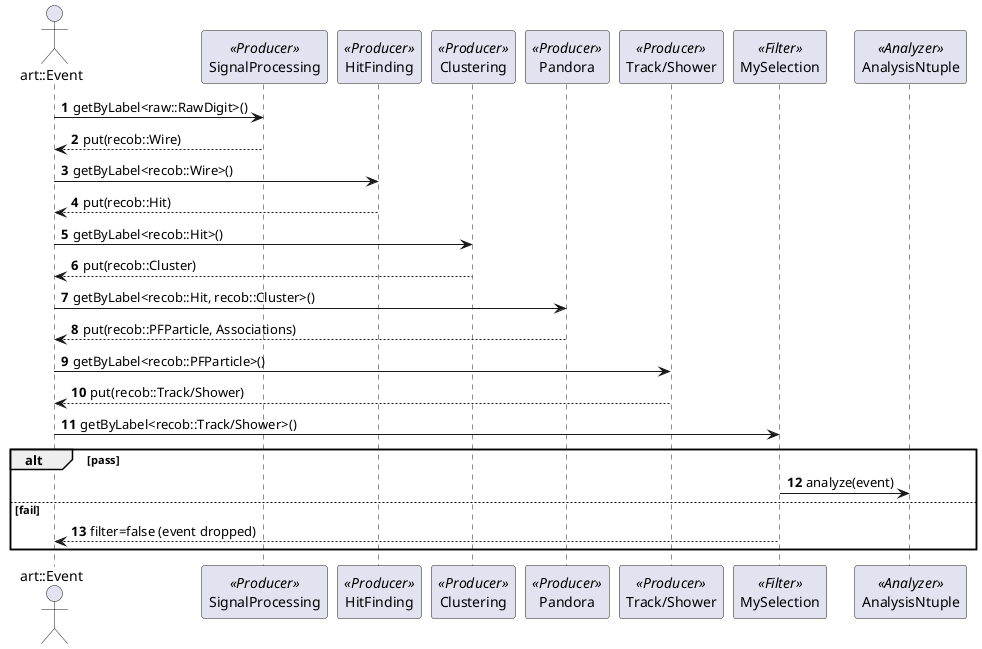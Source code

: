 @startuml LArSoft_Sequence
autonumber
actor "art::Event" as E
participant "SignalProcessing" as SP <<Producer>>
participant "HitFinding" as HF <<Producer>>
participant "Clustering" as CL <<Producer>>
participant "Pandora" as PA <<Producer>>
participant "Track/Shower" as TS <<Producer>>
participant "MySelection" as SEL <<Filter>>
participant "AnalysisNtuple" as AN <<Analyzer>>

E -> SP: getByLabel<raw::RawDigit>()
SP --> E: put(recob::Wire)
E -> HF: getByLabel<recob::Wire>()
HF --> E: put(recob::Hit)
E -> CL: getByLabel<recob::Hit>()
CL --> E: put(recob::Cluster)
E -> PA: getByLabel<recob::Hit, recob::Cluster>()
PA --> E: put(recob::PFParticle, Associations)
E -> TS: getByLabel<recob::PFParticle>()
TS --> E: put(recob::Track/Shower)
E -> SEL: getByLabel<recob::Track/Shower>()
alt pass
  SEL -> AN: analyze(event)
else fail
  SEL --> E: filter=false (event dropped)
end
@enduml
